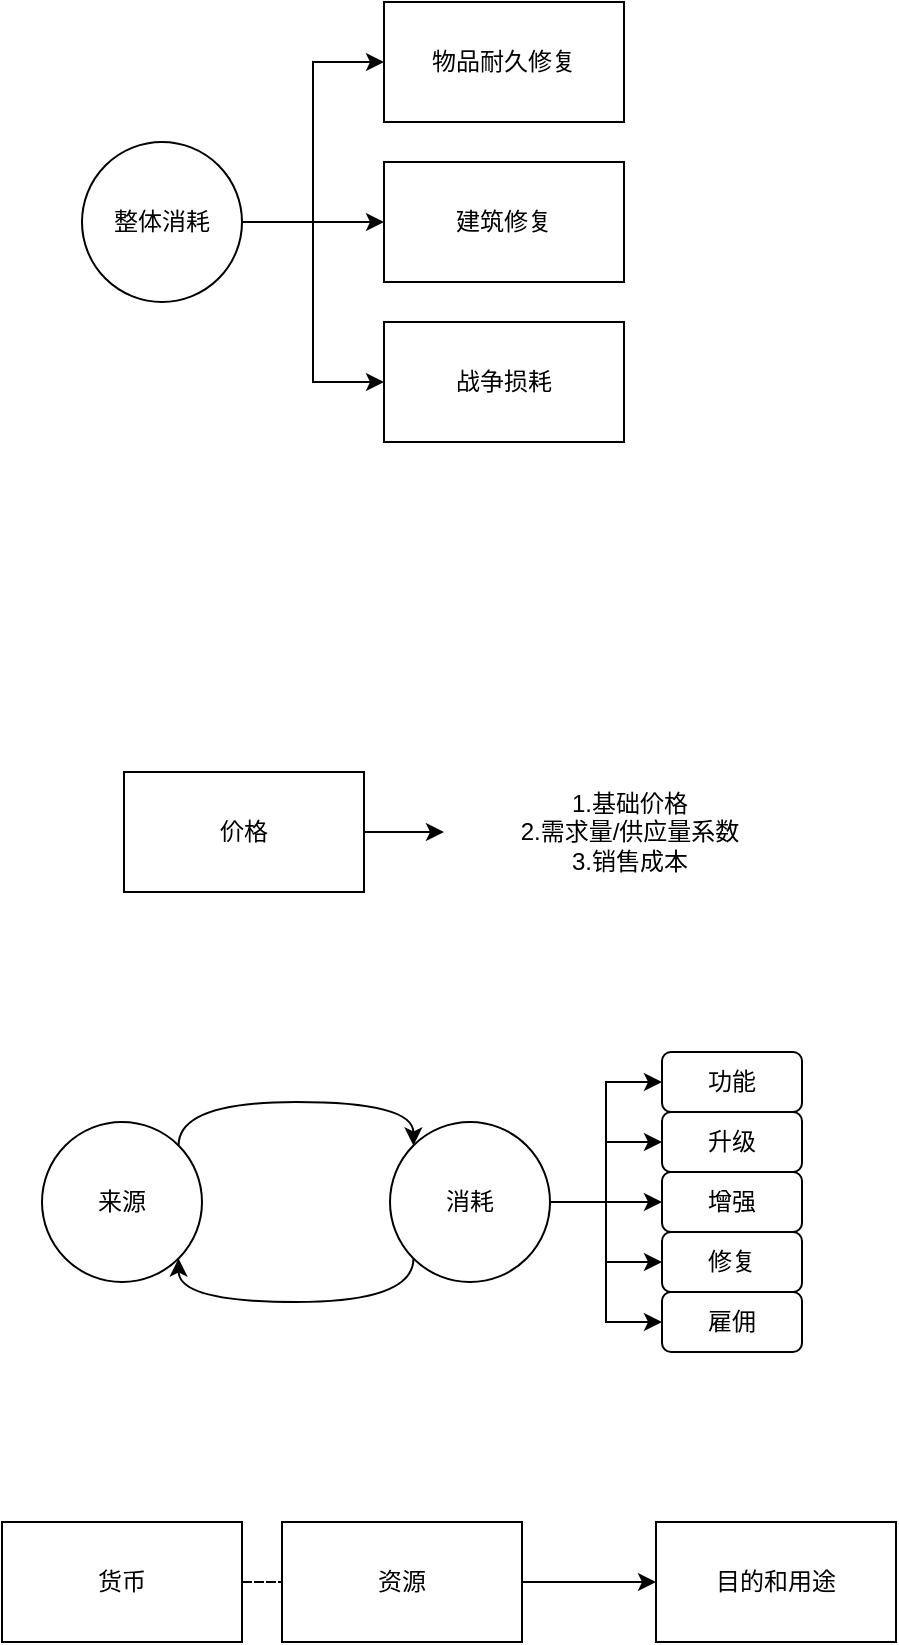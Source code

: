<mxfile version="23.0.2" type="github">
  <diagram name="第 1 页" id="GztoGZoLDA_IP8yJrQvN">
    <mxGraphModel dx="989" dy="1683" grid="1" gridSize="10" guides="1" tooltips="1" connect="1" arrows="1" fold="1" page="1" pageScale="1" pageWidth="827" pageHeight="1169" math="0" shadow="0">
      <root>
        <mxCell id="0" />
        <mxCell id="1" parent="0" />
        <mxCell id="jYttO9liqktZ8NMW96-u-7" style="edgeStyle=orthogonalEdgeStyle;rounded=0;orthogonalLoop=1;jettySize=auto;html=1;entryX=0;entryY=0.5;entryDx=0;entryDy=0;dashed=1;endArrow=none;endFill=0;" parent="1" source="jYttO9liqktZ8NMW96-u-1" target="jYttO9liqktZ8NMW96-u-2" edge="1">
          <mxGeometry relative="1" as="geometry" />
        </mxCell>
        <mxCell id="jYttO9liqktZ8NMW96-u-1" value="货币" style="rounded=0;whiteSpace=wrap;html=1;" parent="1" vertex="1">
          <mxGeometry x="220" y="170" width="120" height="60" as="geometry" />
        </mxCell>
        <mxCell id="jYttO9liqktZ8NMW96-u-3" style="edgeStyle=orthogonalEdgeStyle;rounded=0;orthogonalLoop=1;jettySize=auto;html=1;exitX=1;exitY=0.5;exitDx=0;exitDy=0;entryX=0;entryY=0.5;entryDx=0;entryDy=0;" parent="1" source="jYttO9liqktZ8NMW96-u-2" target="jYttO9liqktZ8NMW96-u-4" edge="1">
          <mxGeometry relative="1" as="geometry">
            <mxPoint x="560.0" y="220" as="targetPoint" />
            <mxPoint x="480.0" y="250.0" as="sourcePoint" />
          </mxGeometry>
        </mxCell>
        <mxCell id="jYttO9liqktZ8NMW96-u-2" value="资源" style="rounded=0;whiteSpace=wrap;html=1;" parent="1" vertex="1">
          <mxGeometry x="360" y="170" width="120" height="60" as="geometry" />
        </mxCell>
        <mxCell id="jYttO9liqktZ8NMW96-u-4" value="目的和用途" style="rounded=0;whiteSpace=wrap;html=1;" parent="1" vertex="1">
          <mxGeometry x="547" y="170" width="120" height="60" as="geometry" />
        </mxCell>
        <mxCell id="jYttO9liqktZ8NMW96-u-11" style="edgeStyle=orthogonalEdgeStyle;rounded=0;orthogonalLoop=1;jettySize=auto;html=1;exitX=1;exitY=0;exitDx=0;exitDy=0;entryX=0;entryY=0;entryDx=0;entryDy=0;curved=1;" parent="1" source="jYttO9liqktZ8NMW96-u-9" target="jYttO9liqktZ8NMW96-u-10" edge="1">
          <mxGeometry relative="1" as="geometry">
            <Array as="points">
              <mxPoint x="308" y="-40" />
              <mxPoint x="426" y="-40" />
            </Array>
          </mxGeometry>
        </mxCell>
        <mxCell id="jYttO9liqktZ8NMW96-u-9" value="来源" style="ellipse;whiteSpace=wrap;html=1;aspect=fixed;" parent="1" vertex="1">
          <mxGeometry x="240" y="-30" width="80" height="80" as="geometry" />
        </mxCell>
        <mxCell id="jYttO9liqktZ8NMW96-u-12" style="edgeStyle=orthogonalEdgeStyle;rounded=0;orthogonalLoop=1;jettySize=auto;html=1;exitX=0;exitY=1;exitDx=0;exitDy=0;entryX=1;entryY=1;entryDx=0;entryDy=0;curved=1;" parent="1" source="jYttO9liqktZ8NMW96-u-10" target="jYttO9liqktZ8NMW96-u-9" edge="1">
          <mxGeometry relative="1" as="geometry">
            <Array as="points">
              <mxPoint x="426" y="60" />
              <mxPoint x="308" y="60" />
            </Array>
          </mxGeometry>
        </mxCell>
        <mxCell id="jYttO9liqktZ8NMW96-u-36" style="edgeStyle=orthogonalEdgeStyle;rounded=0;orthogonalLoop=1;jettySize=auto;html=1;exitX=1;exitY=0.5;exitDx=0;exitDy=0;entryX=0;entryY=0.5;entryDx=0;entryDy=0;" parent="1" source="jYttO9liqktZ8NMW96-u-10" target="jYttO9liqktZ8NMW96-u-35" edge="1">
          <mxGeometry relative="1" as="geometry" />
        </mxCell>
        <mxCell id="jYttO9liqktZ8NMW96-u-38" style="edgeStyle=orthogonalEdgeStyle;rounded=0;orthogonalLoop=1;jettySize=auto;html=1;exitX=1;exitY=0.5;exitDx=0;exitDy=0;entryX=0;entryY=0.5;entryDx=0;entryDy=0;" parent="1" source="jYttO9liqktZ8NMW96-u-10" target="jYttO9liqktZ8NMW96-u-37" edge="1">
          <mxGeometry relative="1" as="geometry" />
        </mxCell>
        <mxCell id="jYttO9liqktZ8NMW96-u-40" style="edgeStyle=orthogonalEdgeStyle;rounded=0;orthogonalLoop=1;jettySize=auto;html=1;exitX=1;exitY=0.5;exitDx=0;exitDy=0;entryX=0;entryY=0.5;entryDx=0;entryDy=0;" parent="1" source="jYttO9liqktZ8NMW96-u-10" target="jYttO9liqktZ8NMW96-u-39" edge="1">
          <mxGeometry relative="1" as="geometry" />
        </mxCell>
        <mxCell id="jYttO9liqktZ8NMW96-u-43" style="edgeStyle=orthogonalEdgeStyle;rounded=0;orthogonalLoop=1;jettySize=auto;html=1;exitX=1;exitY=0.5;exitDx=0;exitDy=0;" parent="1" source="jYttO9liqktZ8NMW96-u-10" target="jYttO9liqktZ8NMW96-u-41" edge="1">
          <mxGeometry relative="1" as="geometry" />
        </mxCell>
        <mxCell id="jYttO9liqktZ8NMW96-u-44" style="edgeStyle=orthogonalEdgeStyle;rounded=0;orthogonalLoop=1;jettySize=auto;html=1;exitX=1;exitY=0.5;exitDx=0;exitDy=0;entryX=0;entryY=0.5;entryDx=0;entryDy=0;" parent="1" source="jYttO9liqktZ8NMW96-u-10" target="jYttO9liqktZ8NMW96-u-42" edge="1">
          <mxGeometry relative="1" as="geometry" />
        </mxCell>
        <mxCell id="jYttO9liqktZ8NMW96-u-10" value="消耗" style="ellipse;whiteSpace=wrap;html=1;aspect=fixed;" parent="1" vertex="1">
          <mxGeometry x="414" y="-30" width="80" height="80" as="geometry" />
        </mxCell>
        <mxCell id="jYttO9liqktZ8NMW96-u-35" value="功能" style="rounded=1;whiteSpace=wrap;html=1;" parent="1" vertex="1">
          <mxGeometry x="550" y="-65" width="70" height="30" as="geometry" />
        </mxCell>
        <mxCell id="jYttO9liqktZ8NMW96-u-37" value="升级" style="rounded=1;whiteSpace=wrap;html=1;" parent="1" vertex="1">
          <mxGeometry x="550" y="-35" width="70" height="30" as="geometry" />
        </mxCell>
        <mxCell id="jYttO9liqktZ8NMW96-u-39" value="增强" style="rounded=1;whiteSpace=wrap;html=1;" parent="1" vertex="1">
          <mxGeometry x="550" y="-5" width="70" height="30" as="geometry" />
        </mxCell>
        <mxCell id="jYttO9liqktZ8NMW96-u-41" value="修复" style="rounded=1;whiteSpace=wrap;html=1;" parent="1" vertex="1">
          <mxGeometry x="550" y="25" width="70" height="30" as="geometry" />
        </mxCell>
        <mxCell id="jYttO9liqktZ8NMW96-u-42" value="雇佣" style="rounded=1;whiteSpace=wrap;html=1;" parent="1" vertex="1">
          <mxGeometry x="550" y="55" width="70" height="30" as="geometry" />
        </mxCell>
        <mxCell id="8uedpQW6JVvdzVtRpYM7-2" style="edgeStyle=orthogonalEdgeStyle;rounded=0;orthogonalLoop=1;jettySize=auto;html=1;" edge="1" parent="1" source="8uedpQW6JVvdzVtRpYM7-1" target="8uedpQW6JVvdzVtRpYM7-4">
          <mxGeometry relative="1" as="geometry">
            <mxPoint x="461.0" y="-175" as="targetPoint" />
          </mxGeometry>
        </mxCell>
        <mxCell id="8uedpQW6JVvdzVtRpYM7-1" value="价格" style="rounded=0;whiteSpace=wrap;html=1;" vertex="1" parent="1">
          <mxGeometry x="281" y="-205" width="120" height="60" as="geometry" />
        </mxCell>
        <mxCell id="8uedpQW6JVvdzVtRpYM7-4" value="1.基础价格&lt;br&gt;2.需求量/供应量系数&lt;br&gt;3.销售成本" style="text;html=1;strokeColor=none;fillColor=none;align=center;verticalAlign=middle;whiteSpace=wrap;rounded=0;" vertex="1" parent="1">
          <mxGeometry x="441" y="-230" width="186" height="110" as="geometry" />
        </mxCell>
        <mxCell id="8uedpQW6JVvdzVtRpYM7-6" style="edgeStyle=orthogonalEdgeStyle;rounded=0;orthogonalLoop=1;jettySize=auto;html=1;exitX=1;exitY=0.5;exitDx=0;exitDy=0;entryX=0;entryY=0.5;entryDx=0;entryDy=0;" edge="1" parent="1" source="8uedpQW6JVvdzVtRpYM7-5" target="8uedpQW6JVvdzVtRpYM7-7">
          <mxGeometry relative="1" as="geometry">
            <mxPoint x="431.0" y="-530" as="targetPoint" />
          </mxGeometry>
        </mxCell>
        <mxCell id="8uedpQW6JVvdzVtRpYM7-8" style="edgeStyle=orthogonalEdgeStyle;rounded=0;orthogonalLoop=1;jettySize=auto;html=1;exitX=1;exitY=0.5;exitDx=0;exitDy=0;entryX=0;entryY=0.5;entryDx=0;entryDy=0;" edge="1" parent="1" source="8uedpQW6JVvdzVtRpYM7-5" target="8uedpQW6JVvdzVtRpYM7-9">
          <mxGeometry relative="1" as="geometry">
            <mxPoint x="411.0" y="-489.897" as="targetPoint" />
          </mxGeometry>
        </mxCell>
        <mxCell id="8uedpQW6JVvdzVtRpYM7-10" style="edgeStyle=orthogonalEdgeStyle;rounded=0;orthogonalLoop=1;jettySize=auto;html=1;exitX=1;exitY=0.5;exitDx=0;exitDy=0;entryX=0;entryY=0.5;entryDx=0;entryDy=0;" edge="1" parent="1" source="8uedpQW6JVvdzVtRpYM7-5" target="8uedpQW6JVvdzVtRpYM7-11">
          <mxGeometry relative="1" as="geometry">
            <mxPoint x="370" y="-390" as="targetPoint" />
          </mxGeometry>
        </mxCell>
        <mxCell id="8uedpQW6JVvdzVtRpYM7-5" value="整体消耗" style="ellipse;whiteSpace=wrap;html=1;aspect=fixed;" vertex="1" parent="1">
          <mxGeometry x="260" y="-520" width="80" height="80" as="geometry" />
        </mxCell>
        <mxCell id="8uedpQW6JVvdzVtRpYM7-7" value="物品耐久修复" style="rounded=0;whiteSpace=wrap;html=1;" vertex="1" parent="1">
          <mxGeometry x="411" y="-590" width="120" height="60" as="geometry" />
        </mxCell>
        <mxCell id="8uedpQW6JVvdzVtRpYM7-9" value="建筑修复" style="rounded=0;whiteSpace=wrap;html=1;" vertex="1" parent="1">
          <mxGeometry x="411" y="-510" width="120" height="60" as="geometry" />
        </mxCell>
        <mxCell id="8uedpQW6JVvdzVtRpYM7-11" value="战争损耗" style="rounded=0;whiteSpace=wrap;html=1;" vertex="1" parent="1">
          <mxGeometry x="411" y="-430" width="120" height="60" as="geometry" />
        </mxCell>
      </root>
    </mxGraphModel>
  </diagram>
</mxfile>
